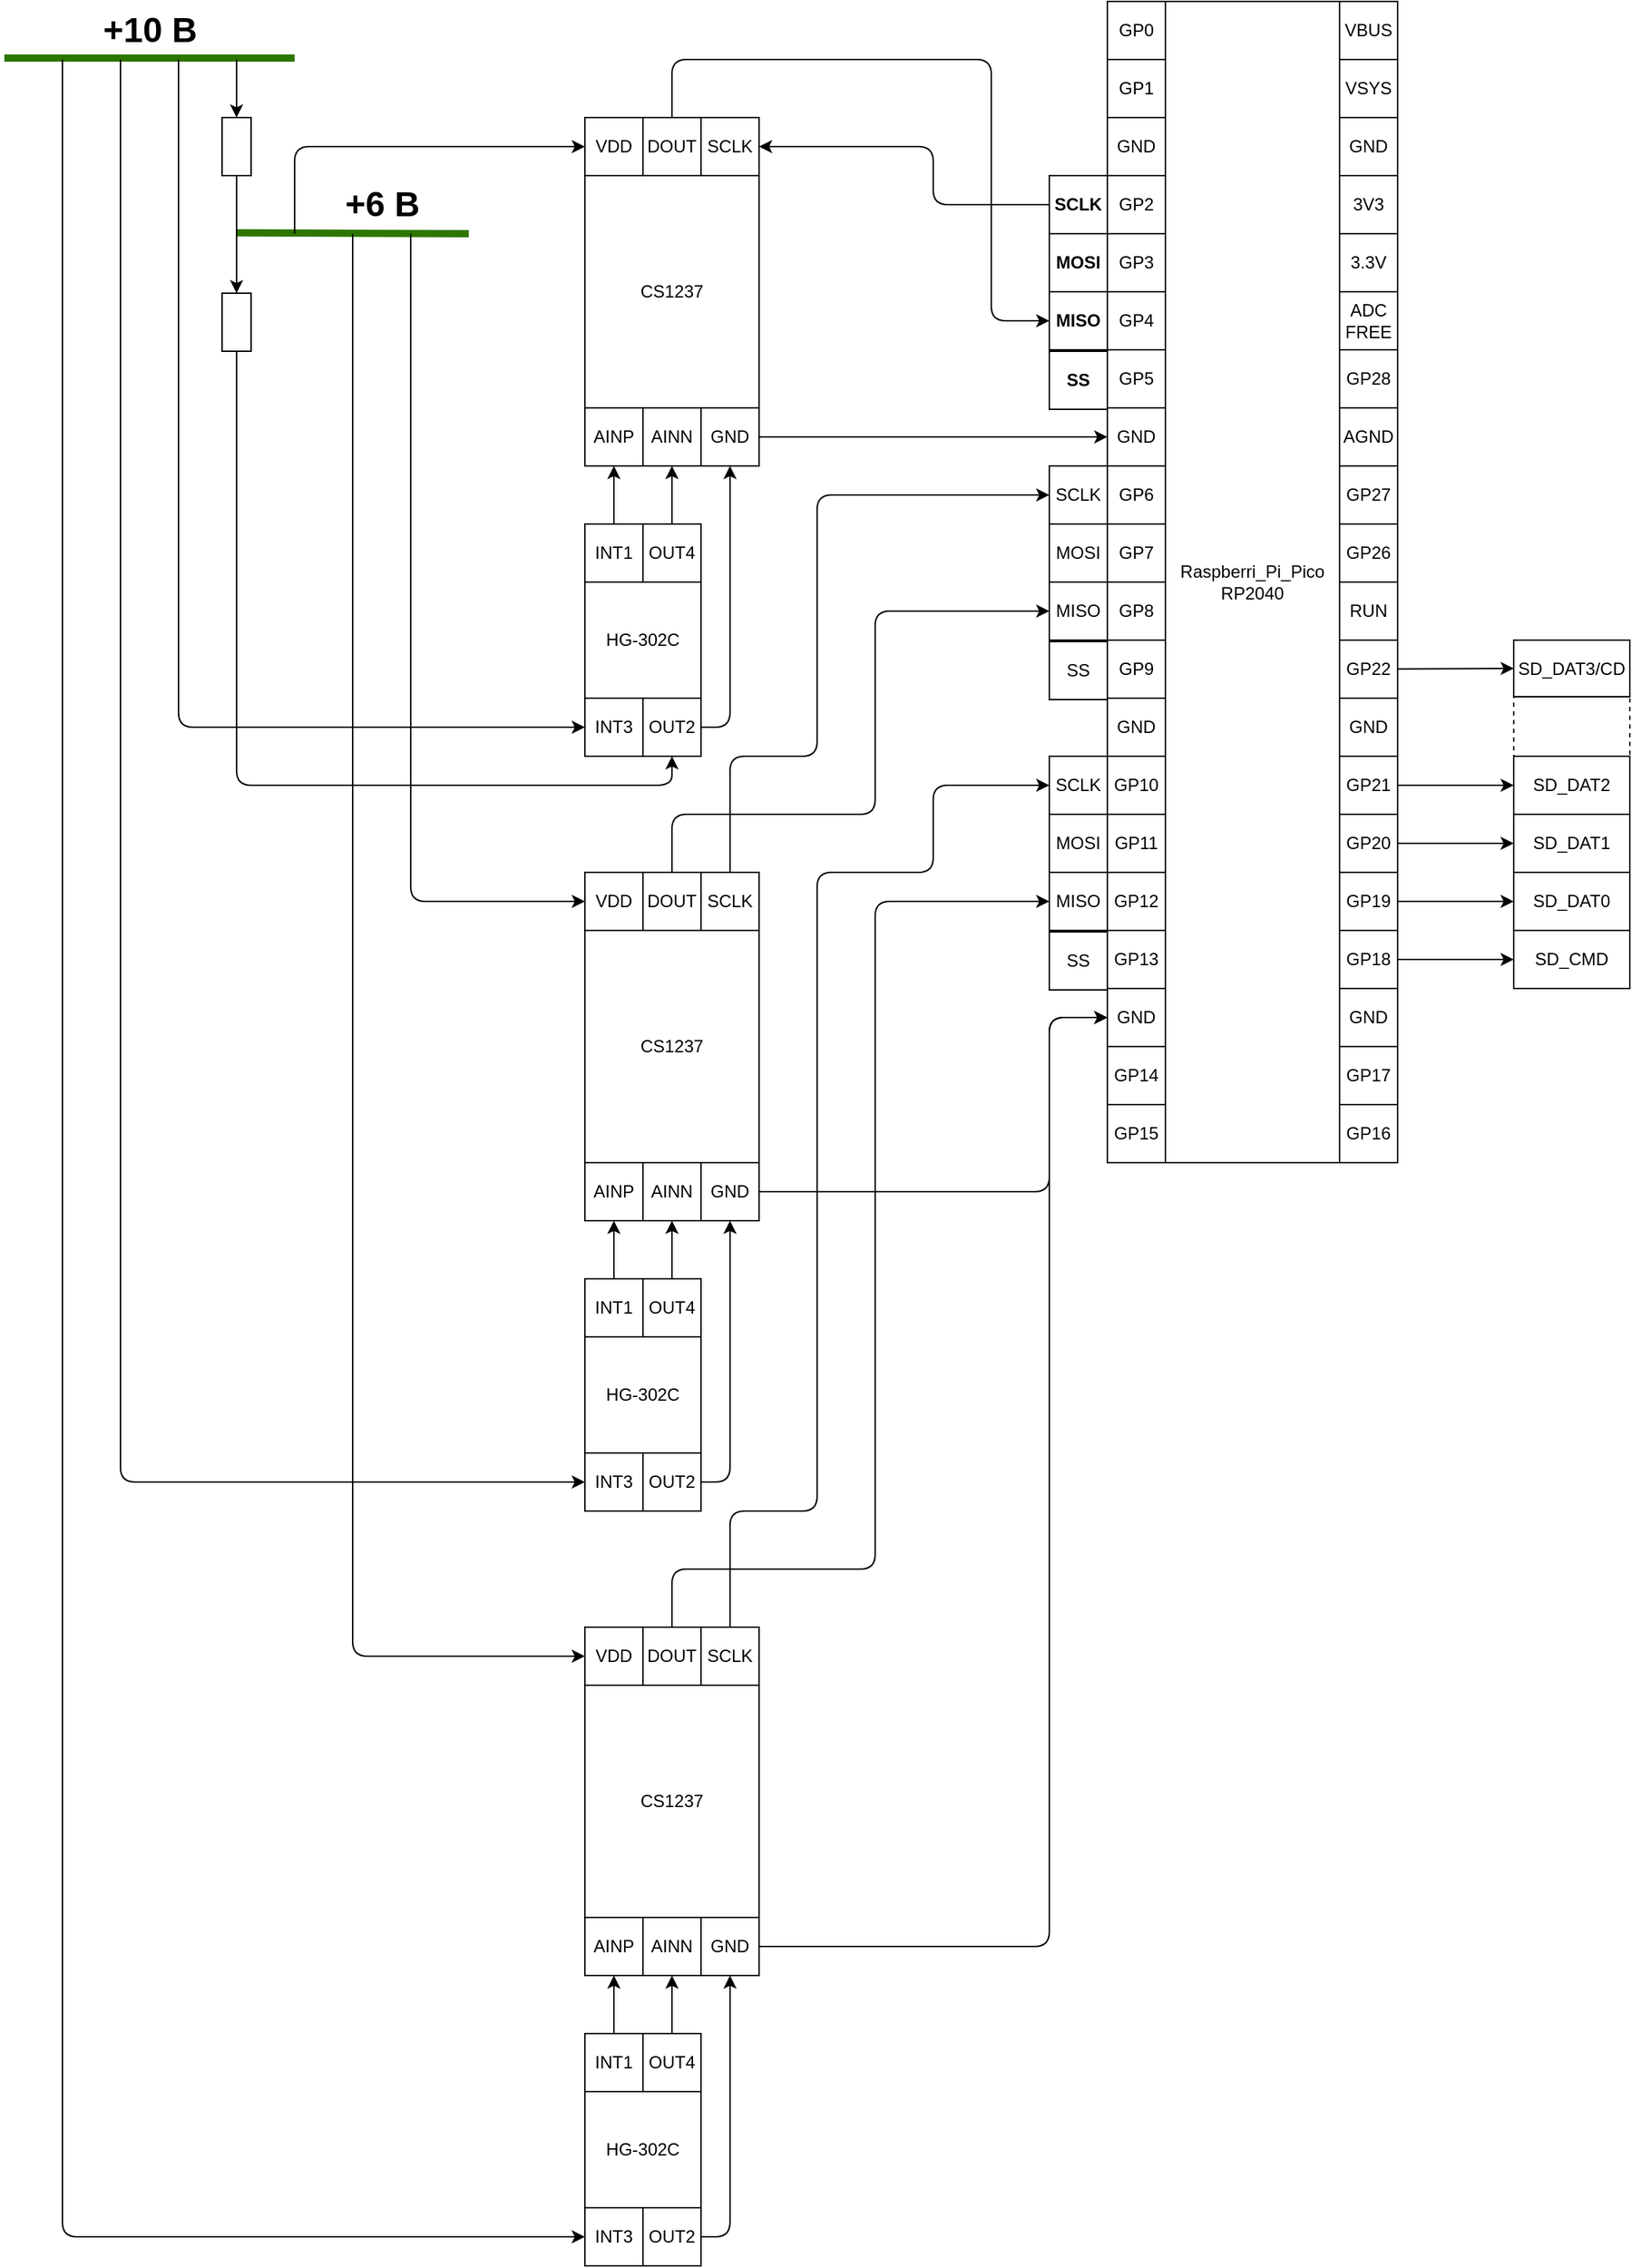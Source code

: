 <mxfile>
    <diagram id="FSZ1kesDSIXPtyk0p3CQ" name="Страница 1">
        <mxGraphModel dx="1216" dy="862" grid="1" gridSize="10" guides="1" tooltips="1" connect="1" arrows="1" fold="1" page="1" pageScale="1" pageWidth="3300" pageHeight="4681" math="1" shadow="0">
            <root>
                <mxCell id="0"/>
                <mxCell id="1" parent="0"/>
                <mxCell id="2" value="Raspberri_Pi_Pico&lt;br&gt;RP2040" style="whiteSpace=wrap;html=1;" parent="1" vertex="1">
                    <mxGeometry x="1760" y="2080" width="120" height="800" as="geometry"/>
                </mxCell>
                <mxCell id="3" value="GND" style="whiteSpace=wrap;html=1;aspect=fixed;" parent="1" vertex="1">
                    <mxGeometry x="1720" y="2160" width="40" height="40" as="geometry"/>
                </mxCell>
                <mxCell id="8" value="GP1" style="whiteSpace=wrap;html=1;aspect=fixed;" parent="1" vertex="1">
                    <mxGeometry x="1720" y="2120" width="40" height="40" as="geometry"/>
                </mxCell>
                <mxCell id="9" value="GP0" style="whiteSpace=wrap;html=1;aspect=fixed;" parent="1" vertex="1">
                    <mxGeometry x="1720" y="2080" width="40" height="40" as="geometry"/>
                </mxCell>
                <mxCell id="10" value="GP2" style="whiteSpace=wrap;html=1;aspect=fixed;" parent="1" vertex="1">
                    <mxGeometry x="1720" y="2200" width="40" height="40" as="geometry"/>
                </mxCell>
                <mxCell id="13" value="GP3" style="whiteSpace=wrap;html=1;aspect=fixed;" parent="1" vertex="1">
                    <mxGeometry x="1720" y="2240" width="40" height="40" as="geometry"/>
                </mxCell>
                <mxCell id="14" value="GP4" style="whiteSpace=wrap;html=1;aspect=fixed;" parent="1" vertex="1">
                    <mxGeometry x="1720" y="2280" width="40" height="40" as="geometry"/>
                </mxCell>
                <mxCell id="15" value="GP5" style="whiteSpace=wrap;html=1;aspect=fixed;" parent="1" vertex="1">
                    <mxGeometry x="1720" y="2320" width="40" height="40" as="geometry"/>
                </mxCell>
                <mxCell id="16" value="GND" style="whiteSpace=wrap;html=1;aspect=fixed;" parent="1" vertex="1">
                    <mxGeometry x="1720" y="2360" width="40" height="40" as="geometry"/>
                </mxCell>
                <mxCell id="27" value="GP6" style="whiteSpace=wrap;html=1;aspect=fixed;" parent="1" vertex="1">
                    <mxGeometry x="1720" y="2400" width="40" height="40" as="geometry"/>
                </mxCell>
                <mxCell id="28" value="GP7" style="whiteSpace=wrap;html=1;aspect=fixed;" parent="1" vertex="1">
                    <mxGeometry x="1720" y="2440" width="40" height="40" as="geometry"/>
                </mxCell>
                <mxCell id="29" value="GP8" style="whiteSpace=wrap;html=1;aspect=fixed;" parent="1" vertex="1">
                    <mxGeometry x="1720" y="2480" width="40" height="40" as="geometry"/>
                </mxCell>
                <mxCell id="30" value="GP9" style="whiteSpace=wrap;html=1;aspect=fixed;" parent="1" vertex="1">
                    <mxGeometry x="1720" y="2520" width="40" height="40" as="geometry"/>
                </mxCell>
                <mxCell id="31" value="GND" style="whiteSpace=wrap;html=1;aspect=fixed;" parent="1" vertex="1">
                    <mxGeometry x="1720" y="2560" width="40" height="40" as="geometry"/>
                </mxCell>
                <mxCell id="64" value="GP10" style="whiteSpace=wrap;html=1;aspect=fixed;" parent="1" vertex="1">
                    <mxGeometry x="1720" y="2600" width="40" height="40" as="geometry"/>
                </mxCell>
                <mxCell id="65" value="GP11" style="whiteSpace=wrap;html=1;aspect=fixed;" parent="1" vertex="1">
                    <mxGeometry x="1720" y="2640" width="40" height="40" as="geometry"/>
                </mxCell>
                <mxCell id="68" value="GP12" style="whiteSpace=wrap;html=1;aspect=fixed;" parent="1" vertex="1">
                    <mxGeometry x="1720" y="2680" width="40" height="40" as="geometry"/>
                </mxCell>
                <mxCell id="69" value="GP13" style="whiteSpace=wrap;html=1;aspect=fixed;" parent="1" vertex="1">
                    <mxGeometry x="1720" y="2720" width="40" height="40" as="geometry"/>
                </mxCell>
                <mxCell id="70" value="GND" style="whiteSpace=wrap;html=1;aspect=fixed;" parent="1" vertex="1">
                    <mxGeometry x="1720" y="2760" width="40" height="40" as="geometry"/>
                </mxCell>
                <mxCell id="71" value="GP14" style="whiteSpace=wrap;html=1;aspect=fixed;" parent="1" vertex="1">
                    <mxGeometry x="1720" y="2800" width="40" height="40" as="geometry"/>
                </mxCell>
                <mxCell id="72" value="GP15" style="whiteSpace=wrap;html=1;aspect=fixed;" parent="1" vertex="1">
                    <mxGeometry x="1720" y="2840" width="40" height="40" as="geometry"/>
                </mxCell>
                <mxCell id="73" value="GND" style="whiteSpace=wrap;html=1;aspect=fixed;" parent="1" vertex="1">
                    <mxGeometry x="1880" y="2160" width="40" height="40" as="geometry"/>
                </mxCell>
                <mxCell id="74" value="VSYS" style="whiteSpace=wrap;html=1;aspect=fixed;" parent="1" vertex="1">
                    <mxGeometry x="1880" y="2120" width="40" height="40" as="geometry"/>
                </mxCell>
                <mxCell id="75" value="VBUS" style="whiteSpace=wrap;html=1;aspect=fixed;" parent="1" vertex="1">
                    <mxGeometry x="1880" y="2080" width="40" height="40" as="geometry"/>
                </mxCell>
                <mxCell id="76" value="3V3" style="whiteSpace=wrap;html=1;aspect=fixed;" parent="1" vertex="1">
                    <mxGeometry x="1880" y="2200" width="40" height="40" as="geometry"/>
                </mxCell>
                <mxCell id="77" value="3.3V" style="whiteSpace=wrap;html=1;aspect=fixed;" parent="1" vertex="1">
                    <mxGeometry x="1880" y="2240" width="40" height="40" as="geometry"/>
                </mxCell>
                <mxCell id="78" value="ADC&lt;br&gt;FREE" style="whiteSpace=wrap;html=1;aspect=fixed;" parent="1" vertex="1">
                    <mxGeometry x="1880" y="2280" width="40" height="40" as="geometry"/>
                </mxCell>
                <mxCell id="79" value="GP28" style="whiteSpace=wrap;html=1;aspect=fixed;" parent="1" vertex="1">
                    <mxGeometry x="1880" y="2320" width="40" height="40" as="geometry"/>
                </mxCell>
                <mxCell id="80" value="AGND" style="whiteSpace=wrap;html=1;aspect=fixed;" parent="1" vertex="1">
                    <mxGeometry x="1880" y="2360" width="40" height="40" as="geometry"/>
                </mxCell>
                <mxCell id="81" value="GP27" style="whiteSpace=wrap;html=1;aspect=fixed;" parent="1" vertex="1">
                    <mxGeometry x="1880" y="2400" width="40" height="40" as="geometry"/>
                </mxCell>
                <mxCell id="82" value="GP26" style="whiteSpace=wrap;html=1;aspect=fixed;" parent="1" vertex="1">
                    <mxGeometry x="1880" y="2440" width="40" height="40" as="geometry"/>
                </mxCell>
                <mxCell id="83" value="RUN" style="whiteSpace=wrap;html=1;aspect=fixed;" parent="1" vertex="1">
                    <mxGeometry x="1880" y="2480" width="40" height="40" as="geometry"/>
                </mxCell>
                <mxCell id="309" style="edgeStyle=none;html=1;entryX=0;entryY=0.5;entryDx=0;entryDy=0;strokeWidth=1;" parent="1" source="84" target="304" edge="1">
                    <mxGeometry relative="1" as="geometry"/>
                </mxCell>
                <mxCell id="84" value="GP22" style="whiteSpace=wrap;html=1;aspect=fixed;" parent="1" vertex="1">
                    <mxGeometry x="1880" y="2520" width="40" height="40" as="geometry"/>
                </mxCell>
                <mxCell id="85" value="GND" style="whiteSpace=wrap;html=1;aspect=fixed;" parent="1" vertex="1">
                    <mxGeometry x="1880" y="2560" width="40" height="40" as="geometry"/>
                </mxCell>
                <mxCell id="310" style="edgeStyle=none;html=1;entryX=0;entryY=0.5;entryDx=0;entryDy=0;strokeWidth=1;" parent="1" source="86" target="305" edge="1">
                    <mxGeometry relative="1" as="geometry"/>
                </mxCell>
                <mxCell id="86" value="GP21" style="whiteSpace=wrap;html=1;aspect=fixed;" parent="1" vertex="1">
                    <mxGeometry x="1880" y="2600" width="40" height="40" as="geometry"/>
                </mxCell>
                <mxCell id="311" style="edgeStyle=none;html=1;entryX=0;entryY=0.5;entryDx=0;entryDy=0;strokeWidth=1;" parent="1" source="87" target="306" edge="1">
                    <mxGeometry relative="1" as="geometry"/>
                </mxCell>
                <mxCell id="87" value="GP20" style="whiteSpace=wrap;html=1;aspect=fixed;" parent="1" vertex="1">
                    <mxGeometry x="1880" y="2640" width="40" height="40" as="geometry"/>
                </mxCell>
                <mxCell id="312" style="edgeStyle=none;html=1;entryX=0;entryY=0.5;entryDx=0;entryDy=0;strokeWidth=1;" parent="1" source="88" target="307" edge="1">
                    <mxGeometry relative="1" as="geometry"/>
                </mxCell>
                <mxCell id="88" value="GP19" style="whiteSpace=wrap;html=1;aspect=fixed;" parent="1" vertex="1">
                    <mxGeometry x="1880" y="2680" width="40" height="40" as="geometry"/>
                </mxCell>
                <mxCell id="313" style="edgeStyle=none;html=1;entryX=0;entryY=0.5;entryDx=0;entryDy=0;strokeWidth=1;" parent="1" source="89" target="308" edge="1">
                    <mxGeometry relative="1" as="geometry"/>
                </mxCell>
                <mxCell id="89" value="GP18" style="whiteSpace=wrap;html=1;aspect=fixed;" parent="1" vertex="1">
                    <mxGeometry x="1880" y="2720" width="40" height="40" as="geometry"/>
                </mxCell>
                <mxCell id="90" value="GND" style="whiteSpace=wrap;html=1;aspect=fixed;" parent="1" vertex="1">
                    <mxGeometry x="1880" y="2760" width="40" height="40" as="geometry"/>
                </mxCell>
                <mxCell id="91" value="GP17" style="whiteSpace=wrap;html=1;aspect=fixed;" parent="1" vertex="1">
                    <mxGeometry x="1880" y="2800" width="40" height="40" as="geometry"/>
                </mxCell>
                <mxCell id="92" value="GP16" style="whiteSpace=wrap;html=1;aspect=fixed;" parent="1" vertex="1">
                    <mxGeometry x="1880" y="2840" width="40" height="40" as="geometry"/>
                </mxCell>
                <mxCell id="170" value="CS1237" style="rounded=0;whiteSpace=wrap;html=1;" parent="1" vertex="1">
                    <mxGeometry x="1360" y="2200" width="120" height="160" as="geometry"/>
                </mxCell>
                <mxCell id="191" style="edgeStyle=none;html=1;exitX=0;exitY=0.25;exitDx=0;exitDy=0;" parent="1" source="171" edge="1">
                    <mxGeometry relative="1" as="geometry">
                        <mxPoint x="1370" y="2380" as="targetPoint"/>
                    </mxGeometry>
                </mxCell>
                <mxCell id="171" value="AINP" style="whiteSpace=wrap;html=1;aspect=fixed;" parent="1" vertex="1">
                    <mxGeometry x="1360" y="2360" width="40" height="40" as="geometry"/>
                </mxCell>
                <mxCell id="249" style="edgeStyle=none;html=1;entryX=0;entryY=0.5;entryDx=0;entryDy=0;" parent="1" source="172" target="16" edge="1">
                    <mxGeometry relative="1" as="geometry"/>
                </mxCell>
                <mxCell id="172" value="GND" style="whiteSpace=wrap;html=1;aspect=fixed;" parent="1" vertex="1">
                    <mxGeometry x="1440" y="2360" width="40" height="40" as="geometry"/>
                </mxCell>
                <mxCell id="173" value="AINN" style="whiteSpace=wrap;html=1;aspect=fixed;" parent="1" vertex="1">
                    <mxGeometry x="1400" y="2360" width="40" height="40" as="geometry"/>
                </mxCell>
                <mxCell id="251" style="edgeStyle=none;html=1;entryX=0;entryY=0.5;entryDx=0;entryDy=0;" parent="1" source="174" target="247" edge="1">
                    <mxGeometry relative="1" as="geometry">
                        <Array as="points">
                            <mxPoint x="1420" y="2120"/>
                            <mxPoint x="1640" y="2120"/>
                            <mxPoint x="1640" y="2300"/>
                        </Array>
                    </mxGeometry>
                </mxCell>
                <mxCell id="174" value="DOUT" style="whiteSpace=wrap;html=1;aspect=fixed;" parent="1" vertex="1">
                    <mxGeometry x="1400" y="2160" width="40" height="40" as="geometry"/>
                </mxCell>
                <mxCell id="175" value="SCLK" style="whiteSpace=wrap;html=1;aspect=fixed;" parent="1" vertex="1">
                    <mxGeometry x="1440" y="2160" width="40" height="40" as="geometry"/>
                </mxCell>
                <mxCell id="176" value="VDD" style="whiteSpace=wrap;html=1;aspect=fixed;" parent="1" vertex="1">
                    <mxGeometry x="1360" y="2160" width="40" height="40" as="geometry"/>
                </mxCell>
                <mxCell id="179" value="HG-302C" style="whiteSpace=wrap;html=1;aspect=fixed;" parent="1" vertex="1">
                    <mxGeometry x="1360" y="2480" width="80" height="80" as="geometry"/>
                </mxCell>
                <mxCell id="184" style="edgeStyle=none;html=1;entryX=0.5;entryY=1;entryDx=0;entryDy=0;" parent="1" source="180" target="171" edge="1">
                    <mxGeometry relative="1" as="geometry"/>
                </mxCell>
                <mxCell id="180" value="INT1" style="whiteSpace=wrap;html=1;aspect=fixed;" parent="1" vertex="1">
                    <mxGeometry x="1360" y="2440" width="40" height="40" as="geometry"/>
                </mxCell>
                <mxCell id="181" value="INT3" style="whiteSpace=wrap;html=1;aspect=fixed;" parent="1" vertex="1">
                    <mxGeometry x="1360" y="2560" width="40" height="40" as="geometry"/>
                </mxCell>
                <mxCell id="196" style="edgeStyle=none;html=1;exitX=1;exitY=0.5;exitDx=0;exitDy=0;entryX=0.5;entryY=1;entryDx=0;entryDy=0;" parent="1" source="182" target="172" edge="1">
                    <mxGeometry relative="1" as="geometry">
                        <Array as="points">
                            <mxPoint x="1460" y="2580"/>
                        </Array>
                    </mxGeometry>
                </mxCell>
                <mxCell id="182" value="OUT2" style="whiteSpace=wrap;html=1;aspect=fixed;" parent="1" vertex="1">
                    <mxGeometry x="1400" y="2560" width="40" height="40" as="geometry"/>
                </mxCell>
                <mxCell id="185" style="edgeStyle=none;html=1;entryX=0.5;entryY=1;entryDx=0;entryDy=0;" parent="1" source="183" target="173" edge="1">
                    <mxGeometry relative="1" as="geometry"/>
                </mxCell>
                <mxCell id="183" value="OUT4" style="whiteSpace=wrap;html=1;aspect=fixed;" parent="1" vertex="1">
                    <mxGeometry x="1400" y="2440" width="40" height="40" as="geometry"/>
                </mxCell>
                <mxCell id="197" value="CS1237" style="rounded=0;whiteSpace=wrap;html=1;" parent="1" vertex="1">
                    <mxGeometry x="1360" y="2720" width="120" height="160" as="geometry"/>
                </mxCell>
                <mxCell id="198" style="edgeStyle=none;html=1;exitX=0;exitY=0.25;exitDx=0;exitDy=0;" parent="1" source="199" edge="1">
                    <mxGeometry relative="1" as="geometry">
                        <mxPoint x="1370" y="2900" as="targetPoint"/>
                    </mxGeometry>
                </mxCell>
                <mxCell id="199" value="AINP" style="whiteSpace=wrap;html=1;aspect=fixed;" parent="1" vertex="1">
                    <mxGeometry x="1360" y="2880" width="40" height="40" as="geometry"/>
                </mxCell>
                <mxCell id="332" style="edgeStyle=none;html=1;entryX=0;entryY=0.5;entryDx=0;entryDy=0;" edge="1" parent="1" source="200" target="70">
                    <mxGeometry relative="1" as="geometry">
                        <mxPoint x="1690" y="2789.6" as="targetPoint"/>
                        <Array as="points">
                            <mxPoint x="1680" y="2900"/>
                            <mxPoint x="1680" y="2780"/>
                        </Array>
                    </mxGeometry>
                </mxCell>
                <mxCell id="200" value="GND" style="whiteSpace=wrap;html=1;aspect=fixed;" parent="1" vertex="1">
                    <mxGeometry x="1440" y="2880" width="40" height="40" as="geometry"/>
                </mxCell>
                <mxCell id="201" value="AINN" style="whiteSpace=wrap;html=1;aspect=fixed;" parent="1" vertex="1">
                    <mxGeometry x="1400" y="2880" width="40" height="40" as="geometry"/>
                </mxCell>
                <mxCell id="327" style="edgeStyle=none;html=1;entryX=0;entryY=0.5;entryDx=0;entryDy=0;" edge="1" parent="1" source="202" target="254">
                    <mxGeometry relative="1" as="geometry">
                        <Array as="points">
                            <mxPoint x="1420" y="2640"/>
                            <mxPoint x="1560" y="2640"/>
                            <mxPoint x="1560" y="2500"/>
                        </Array>
                    </mxGeometry>
                </mxCell>
                <mxCell id="202" value="DOUT" style="whiteSpace=wrap;html=1;aspect=fixed;" parent="1" vertex="1">
                    <mxGeometry x="1400" y="2680" width="40" height="40" as="geometry"/>
                </mxCell>
                <mxCell id="325" style="edgeStyle=none;html=1;entryX=0;entryY=0.5;entryDx=0;entryDy=0;" edge="1" parent="1" source="203" target="252">
                    <mxGeometry relative="1" as="geometry">
                        <Array as="points">
                            <mxPoint x="1460" y="2600"/>
                            <mxPoint x="1520" y="2600"/>
                            <mxPoint x="1520" y="2420"/>
                        </Array>
                    </mxGeometry>
                </mxCell>
                <mxCell id="203" value="SCLK" style="whiteSpace=wrap;html=1;aspect=fixed;" parent="1" vertex="1">
                    <mxGeometry x="1440" y="2680" width="40" height="40" as="geometry"/>
                </mxCell>
                <mxCell id="205" value="VDD" style="whiteSpace=wrap;html=1;aspect=fixed;" parent="1" vertex="1">
                    <mxGeometry x="1360" y="2680" width="40" height="40" as="geometry"/>
                </mxCell>
                <mxCell id="208" value="HG-302C" style="whiteSpace=wrap;html=1;aspect=fixed;" parent="1" vertex="1">
                    <mxGeometry x="1360" y="3000" width="80" height="80" as="geometry"/>
                </mxCell>
                <mxCell id="209" style="edgeStyle=none;html=1;entryX=0.5;entryY=1;entryDx=0;entryDy=0;" parent="1" source="210" target="199" edge="1">
                    <mxGeometry relative="1" as="geometry"/>
                </mxCell>
                <mxCell id="210" value="INT1" style="whiteSpace=wrap;html=1;aspect=fixed;" parent="1" vertex="1">
                    <mxGeometry x="1360" y="2960" width="40" height="40" as="geometry"/>
                </mxCell>
                <mxCell id="212" value="INT3" style="whiteSpace=wrap;html=1;aspect=fixed;" parent="1" vertex="1">
                    <mxGeometry x="1360" y="3080" width="40" height="40" as="geometry"/>
                </mxCell>
                <mxCell id="213" style="edgeStyle=none;html=1;exitX=1;exitY=0.5;exitDx=0;exitDy=0;entryX=0.5;entryY=1;entryDx=0;entryDy=0;" parent="1" source="214" target="200" edge="1">
                    <mxGeometry relative="1" as="geometry">
                        <Array as="points">
                            <mxPoint x="1460" y="3100"/>
                        </Array>
                    </mxGeometry>
                </mxCell>
                <mxCell id="214" value="OUT2" style="whiteSpace=wrap;html=1;aspect=fixed;" parent="1" vertex="1">
                    <mxGeometry x="1400" y="3080" width="40" height="40" as="geometry"/>
                </mxCell>
                <mxCell id="215" style="edgeStyle=none;html=1;entryX=0.5;entryY=1;entryDx=0;entryDy=0;" parent="1" source="216" target="201" edge="1">
                    <mxGeometry relative="1" as="geometry"/>
                </mxCell>
                <mxCell id="216" value="OUT4" style="whiteSpace=wrap;html=1;aspect=fixed;" parent="1" vertex="1">
                    <mxGeometry x="1400" y="2960" width="40" height="40" as="geometry"/>
                </mxCell>
                <mxCell id="321" style="edgeStyle=none;html=1;entryX=1;entryY=0.5;entryDx=0;entryDy=0;" edge="1" parent="1" source="245" target="175">
                    <mxGeometry relative="1" as="geometry">
                        <Array as="points">
                            <mxPoint x="1600" y="2220"/>
                            <mxPoint x="1600" y="2180"/>
                        </Array>
                    </mxGeometry>
                </mxCell>
                <mxCell id="245" value="SCLK" style="whiteSpace=wrap;html=1;aspect=fixed;fontStyle=1" parent="1" vertex="1">
                    <mxGeometry x="1680" y="2200" width="40" height="40" as="geometry"/>
                </mxCell>
                <mxCell id="246" value="MOSI" style="whiteSpace=wrap;html=1;aspect=fixed;fontStyle=1" parent="1" vertex="1">
                    <mxGeometry x="1680" y="2240" width="40" height="40" as="geometry"/>
                </mxCell>
                <mxCell id="247" value="MISO" style="whiteSpace=wrap;html=1;aspect=fixed;fontStyle=1" parent="1" vertex="1">
                    <mxGeometry x="1680" y="2280" width="40" height="40" as="geometry"/>
                </mxCell>
                <mxCell id="248" value="SS" style="whiteSpace=wrap;html=1;aspect=fixed;fontStyle=1" parent="1" vertex="1">
                    <mxGeometry x="1680" y="2321" width="40" height="40" as="geometry"/>
                </mxCell>
                <mxCell id="252" value="SCLK" style="whiteSpace=wrap;html=1;aspect=fixed;" parent="1" vertex="1">
                    <mxGeometry x="1680" y="2400" width="40" height="40" as="geometry"/>
                </mxCell>
                <mxCell id="253" value="MOSI" style="whiteSpace=wrap;html=1;aspect=fixed;" parent="1" vertex="1">
                    <mxGeometry x="1680" y="2440" width="40" height="40" as="geometry"/>
                </mxCell>
                <mxCell id="254" value="MISO" style="whiteSpace=wrap;html=1;aspect=fixed;" parent="1" vertex="1">
                    <mxGeometry x="1680" y="2480" width="40" height="40" as="geometry"/>
                </mxCell>
                <mxCell id="255" value="SS" style="whiteSpace=wrap;html=1;aspect=fixed;" parent="1" vertex="1">
                    <mxGeometry x="1680" y="2521" width="40" height="40" as="geometry"/>
                </mxCell>
                <mxCell id="260" value="SCLK" style="whiteSpace=wrap;html=1;aspect=fixed;" parent="1" vertex="1">
                    <mxGeometry x="1680" y="2600" width="40" height="40" as="geometry"/>
                </mxCell>
                <mxCell id="261" value="MOSI" style="whiteSpace=wrap;html=1;aspect=fixed;" parent="1" vertex="1">
                    <mxGeometry x="1680" y="2640" width="40" height="40" as="geometry"/>
                </mxCell>
                <mxCell id="262" value="MISO" style="whiteSpace=wrap;html=1;aspect=fixed;" parent="1" vertex="1">
                    <mxGeometry x="1680" y="2680" width="40" height="40" as="geometry"/>
                </mxCell>
                <mxCell id="263" value="SS" style="whiteSpace=wrap;html=1;aspect=fixed;" parent="1" vertex="1">
                    <mxGeometry x="1680" y="2721" width="40" height="40" as="geometry"/>
                </mxCell>
                <mxCell id="265" value="CS1237" style="rounded=0;whiteSpace=wrap;html=1;" parent="1" vertex="1">
                    <mxGeometry x="1360" y="3240" width="120" height="160" as="geometry"/>
                </mxCell>
                <mxCell id="266" style="edgeStyle=none;html=1;exitX=0;exitY=0.25;exitDx=0;exitDy=0;" parent="1" source="267" edge="1">
                    <mxGeometry relative="1" as="geometry">
                        <mxPoint x="1370.0" y="3420" as="targetPoint"/>
                    </mxGeometry>
                </mxCell>
                <mxCell id="267" value="AINP" style="whiteSpace=wrap;html=1;aspect=fixed;" parent="1" vertex="1">
                    <mxGeometry x="1360" y="3400" width="40" height="40" as="geometry"/>
                </mxCell>
                <mxCell id="333" style="edgeStyle=none;html=1;exitX=1;exitY=0.5;exitDx=0;exitDy=0;entryX=0;entryY=0.5;entryDx=0;entryDy=0;" edge="1" parent="1" source="268" target="70">
                    <mxGeometry relative="1" as="geometry">
                        <Array as="points">
                            <mxPoint x="1680" y="3420"/>
                            <mxPoint x="1680" y="2780"/>
                        </Array>
                    </mxGeometry>
                </mxCell>
                <mxCell id="268" value="GND" style="whiteSpace=wrap;html=1;aspect=fixed;" parent="1" vertex="1">
                    <mxGeometry x="1440" y="3400" width="40" height="40" as="geometry"/>
                </mxCell>
                <mxCell id="269" value="AINN" style="whiteSpace=wrap;html=1;aspect=fixed;" parent="1" vertex="1">
                    <mxGeometry x="1400" y="3400" width="40" height="40" as="geometry"/>
                </mxCell>
                <mxCell id="329" style="edgeStyle=none;html=1;entryX=0;entryY=0.5;entryDx=0;entryDy=0;" edge="1" parent="1" source="270" target="262">
                    <mxGeometry relative="1" as="geometry">
                        <Array as="points">
                            <mxPoint x="1420" y="3160"/>
                            <mxPoint x="1560" y="3160"/>
                            <mxPoint x="1560" y="2700"/>
                        </Array>
                    </mxGeometry>
                </mxCell>
                <mxCell id="270" value="DOUT" style="whiteSpace=wrap;html=1;aspect=fixed;" parent="1" vertex="1">
                    <mxGeometry x="1400" y="3200" width="40" height="40" as="geometry"/>
                </mxCell>
                <mxCell id="330" style="edgeStyle=none;html=1;entryX=0;entryY=0.5;entryDx=0;entryDy=0;" edge="1" parent="1" source="271" target="260">
                    <mxGeometry relative="1" as="geometry">
                        <Array as="points">
                            <mxPoint x="1460" y="3120"/>
                            <mxPoint x="1520" y="3120"/>
                            <mxPoint x="1520" y="2680"/>
                            <mxPoint x="1600" y="2680"/>
                            <mxPoint x="1600" y="2620"/>
                        </Array>
                    </mxGeometry>
                </mxCell>
                <mxCell id="271" value="SCLK" style="whiteSpace=wrap;html=1;aspect=fixed;" parent="1" vertex="1">
                    <mxGeometry x="1440" y="3200" width="40" height="40" as="geometry"/>
                </mxCell>
                <mxCell id="272" value="VDD" style="whiteSpace=wrap;html=1;aspect=fixed;" parent="1" vertex="1">
                    <mxGeometry x="1360" y="3200" width="40" height="40" as="geometry"/>
                </mxCell>
                <mxCell id="273" value="HG-302C" style="whiteSpace=wrap;html=1;aspect=fixed;" parent="1" vertex="1">
                    <mxGeometry x="1360" y="3520" width="80" height="80" as="geometry"/>
                </mxCell>
                <mxCell id="274" style="edgeStyle=none;html=1;entryX=0.5;entryY=1;entryDx=0;entryDy=0;" parent="1" source="275" target="267" edge="1">
                    <mxGeometry relative="1" as="geometry"/>
                </mxCell>
                <mxCell id="275" value="INT1" style="whiteSpace=wrap;html=1;aspect=fixed;" parent="1" vertex="1">
                    <mxGeometry x="1360" y="3480" width="40" height="40" as="geometry"/>
                </mxCell>
                <mxCell id="276" value="INT3" style="whiteSpace=wrap;html=1;aspect=fixed;" parent="1" vertex="1">
                    <mxGeometry x="1360" y="3600" width="40" height="40" as="geometry"/>
                </mxCell>
                <mxCell id="277" style="edgeStyle=none;html=1;exitX=1;exitY=0.5;exitDx=0;exitDy=0;entryX=0.5;entryY=1;entryDx=0;entryDy=0;" parent="1" source="278" target="268" edge="1">
                    <mxGeometry relative="1" as="geometry">
                        <Array as="points">
                            <mxPoint x="1460" y="3620"/>
                        </Array>
                    </mxGeometry>
                </mxCell>
                <mxCell id="278" value="OUT2" style="whiteSpace=wrap;html=1;aspect=fixed;" parent="1" vertex="1">
                    <mxGeometry x="1400" y="3600" width="40" height="40" as="geometry"/>
                </mxCell>
                <mxCell id="279" style="edgeStyle=none;html=1;entryX=0.5;entryY=1;entryDx=0;entryDy=0;" parent="1" source="280" target="269" edge="1">
                    <mxGeometry relative="1" as="geometry"/>
                </mxCell>
                <mxCell id="280" value="OUT4" style="whiteSpace=wrap;html=1;aspect=fixed;" parent="1" vertex="1">
                    <mxGeometry x="1400" y="3480" width="40" height="40" as="geometry"/>
                </mxCell>
                <mxCell id="288" value="" style="endArrow=none;html=1;fillColor=#60a917;strokeColor=#2D7600;strokeWidth=5;" parent="1" edge="1">
                    <mxGeometry width="50" height="50" relative="1" as="geometry">
                        <mxPoint x="960" y="2119" as="sourcePoint"/>
                        <mxPoint x="1160" y="2119" as="targetPoint"/>
                    </mxGeometry>
                </mxCell>
                <mxCell id="289" value="" style="endArrow=classic;html=1;strokeWidth=1;entryX=0;entryY=0.5;entryDx=0;entryDy=0;" parent="1" target="181" edge="1">
                    <mxGeometry width="50" height="50" relative="1" as="geometry">
                        <mxPoint x="1080" y="2120" as="sourcePoint"/>
                        <mxPoint x="1220" y="2540" as="targetPoint"/>
                        <Array as="points">
                            <mxPoint x="1080" y="2580"/>
                        </Array>
                    </mxGeometry>
                </mxCell>
                <mxCell id="290" value="" style="endArrow=classic;html=1;strokeWidth=1;entryX=0;entryY=0.5;entryDx=0;entryDy=0;" parent="1" target="212" edge="1">
                    <mxGeometry width="50" height="50" relative="1" as="geometry">
                        <mxPoint x="1040" y="2120" as="sourcePoint"/>
                        <mxPoint x="1270" y="2850" as="targetPoint"/>
                        <Array as="points">
                            <mxPoint x="1040" y="3100"/>
                        </Array>
                    </mxGeometry>
                </mxCell>
                <mxCell id="291" value="" style="endArrow=classic;html=1;strokeWidth=1;entryX=0;entryY=0.5;entryDx=0;entryDy=0;" parent="1" target="276" edge="1">
                    <mxGeometry width="50" height="50" relative="1" as="geometry">
                        <mxPoint x="1000" y="2120" as="sourcePoint"/>
                        <mxPoint x="1370" y="3110" as="targetPoint"/>
                        <Array as="points">
                            <mxPoint x="1000" y="3620"/>
                        </Array>
                    </mxGeometry>
                </mxCell>
                <mxCell id="292" value="+10 В" style="text;strokeColor=none;fillColor=none;html=1;fontSize=24;fontStyle=1;verticalAlign=middle;align=center;" parent="1" vertex="1">
                    <mxGeometry x="1010" y="2080" width="100" height="40" as="geometry"/>
                </mxCell>
                <mxCell id="293" value="" style="endArrow=none;html=1;fillColor=#60a917;strokeColor=#2D7600;strokeWidth=5;" parent="1" edge="1">
                    <mxGeometry width="50" height="50" relative="1" as="geometry">
                        <mxPoint x="1120" y="2239.39" as="sourcePoint"/>
                        <mxPoint x="1280" y="2240" as="targetPoint"/>
                    </mxGeometry>
                </mxCell>
                <mxCell id="297" style="edgeStyle=none;html=1;exitX=0.5;exitY=1;exitDx=0;exitDy=0;entryX=0.5;entryY=0;entryDx=0;entryDy=0;strokeWidth=1;" parent="1" source="294" target="295" edge="1">
                    <mxGeometry relative="1" as="geometry"/>
                </mxCell>
                <mxCell id="294" value="" style="rounded=0;whiteSpace=wrap;html=1;" parent="1" vertex="1">
                    <mxGeometry x="1110" y="2160" width="20" height="40" as="geometry"/>
                </mxCell>
                <mxCell id="298" style="edgeStyle=none;html=1;entryX=0.5;entryY=1;entryDx=0;entryDy=0;strokeWidth=1;" parent="1" source="295" target="182" edge="1">
                    <mxGeometry relative="1" as="geometry">
                        <Array as="points">
                            <mxPoint x="1120" y="2620"/>
                            <mxPoint x="1420" y="2620"/>
                        </Array>
                    </mxGeometry>
                </mxCell>
                <mxCell id="295" value="" style="rounded=0;whiteSpace=wrap;html=1;" parent="1" vertex="1">
                    <mxGeometry x="1110" y="2281" width="20" height="40" as="geometry"/>
                </mxCell>
                <mxCell id="296" value="" style="endArrow=classic;html=1;strokeWidth=1;" parent="1" target="294" edge="1">
                    <mxGeometry width="50" height="50" relative="1" as="geometry">
                        <mxPoint x="1120" y="2120" as="sourcePoint"/>
                        <mxPoint x="1130" y="2250" as="targetPoint"/>
                    </mxGeometry>
                </mxCell>
                <mxCell id="299" value="" style="endArrow=classic;html=1;strokeWidth=1;entryX=0;entryY=0.5;entryDx=0;entryDy=0;" parent="1" target="176" edge="1">
                    <mxGeometry width="50" height="50" relative="1" as="geometry">
                        <mxPoint x="1160" y="2240" as="sourcePoint"/>
                        <mxPoint x="1350" y="2180" as="targetPoint"/>
                        <Array as="points">
                            <mxPoint x="1160" y="2180"/>
                        </Array>
                    </mxGeometry>
                </mxCell>
                <mxCell id="301" value="" style="endArrow=classic;html=1;strokeWidth=1;entryX=0;entryY=0.5;entryDx=0;entryDy=0;" parent="1" target="205" edge="1">
                    <mxGeometry width="50" height="50" relative="1" as="geometry">
                        <mxPoint x="1240" y="2240" as="sourcePoint"/>
                        <mxPoint x="1140" y="2410" as="targetPoint"/>
                        <Array as="points">
                            <mxPoint x="1240" y="2700"/>
                        </Array>
                    </mxGeometry>
                </mxCell>
                <mxCell id="302" value="" style="endArrow=classic;html=1;strokeWidth=1;entryX=0;entryY=0.5;entryDx=0;entryDy=0;" parent="1" target="272" edge="1">
                    <mxGeometry width="50" height="50" relative="1" as="geometry">
                        <mxPoint x="1200" y="2240" as="sourcePoint"/>
                        <mxPoint x="1270" y="2960" as="targetPoint"/>
                        <Array as="points">
                            <mxPoint x="1200" y="3220"/>
                        </Array>
                    </mxGeometry>
                </mxCell>
                <mxCell id="303" value="+6 В" style="text;strokeColor=none;fillColor=none;html=1;fontSize=24;fontStyle=1;verticalAlign=middle;align=center;" parent="1" vertex="1">
                    <mxGeometry x="1170" y="2200" width="100" height="40" as="geometry"/>
                </mxCell>
                <mxCell id="304" value="SD_DAT3/CD" style="whiteSpace=wrap;html=1;" parent="1" vertex="1">
                    <mxGeometry x="2000" y="2520" width="80" height="39" as="geometry"/>
                </mxCell>
                <mxCell id="305" value="SD_DAT2" style="whiteSpace=wrap;html=1;" parent="1" vertex="1">
                    <mxGeometry x="2000" y="2600" width="80" height="40" as="geometry"/>
                </mxCell>
                <mxCell id="306" value="SD_DAT1" style="whiteSpace=wrap;html=1;" parent="1" vertex="1">
                    <mxGeometry x="2000" y="2640" width="80" height="40" as="geometry"/>
                </mxCell>
                <mxCell id="307" value="SD_DAT0" style="whiteSpace=wrap;html=1;" parent="1" vertex="1">
                    <mxGeometry x="2000" y="2680" width="80" height="40" as="geometry"/>
                </mxCell>
                <mxCell id="308" value="SD_CMD" style="whiteSpace=wrap;html=1;" parent="1" vertex="1">
                    <mxGeometry x="2000" y="2720" width="80" height="40" as="geometry"/>
                </mxCell>
                <mxCell id="314" value="" style="rounded=0;whiteSpace=wrap;html=1;strokeWidth=1;fillColor=none;strokeColor=default;dashed=1;" parent="1" vertex="1">
                    <mxGeometry x="2000" y="2520" width="80" height="240" as="geometry"/>
                </mxCell>
            </root>
        </mxGraphModel>
    </diagram>
</mxfile>